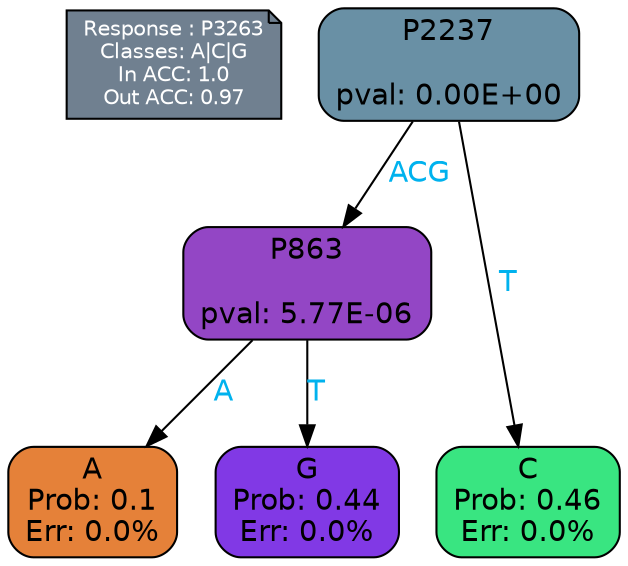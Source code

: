 digraph Tree {
node [shape=box, style="filled, rounded", color="black", fontname=helvetica] ;
graph [ranksep=equally, splines=polylines, bgcolor=transparent, dpi=600] ;
edge [fontname=helvetica] ;
LEGEND [label="Response : P3263
Classes: A|C|G
In ACC: 1.0
Out ACC: 0.97
",shape=note,align=left,style=filled,fillcolor="slategray",fontcolor="white",fontsize=10];1 [label="P2237

pval: 0.00E+00", fillcolor="#6990a5"] ;
2 [label="P863

pval: 5.77E-06", fillcolor="#9346c5"] ;
3 [label="A
Prob: 0.1
Err: 0.0%", fillcolor="#e58139"] ;
4 [label="G
Prob: 0.44
Err: 0.0%", fillcolor="#8139e5"] ;
5 [label="C
Prob: 0.46
Err: 0.0%", fillcolor="#39e581"] ;
1 -> 2 [label="ACG",fontcolor=deepskyblue2] ;
1 -> 5 [label="T",fontcolor=deepskyblue2] ;
2 -> 3 [label="A",fontcolor=deepskyblue2] ;
2 -> 4 [label="T",fontcolor=deepskyblue2] ;
{rank = same; 3;4;5;}{rank = same; LEGEND;1;}}